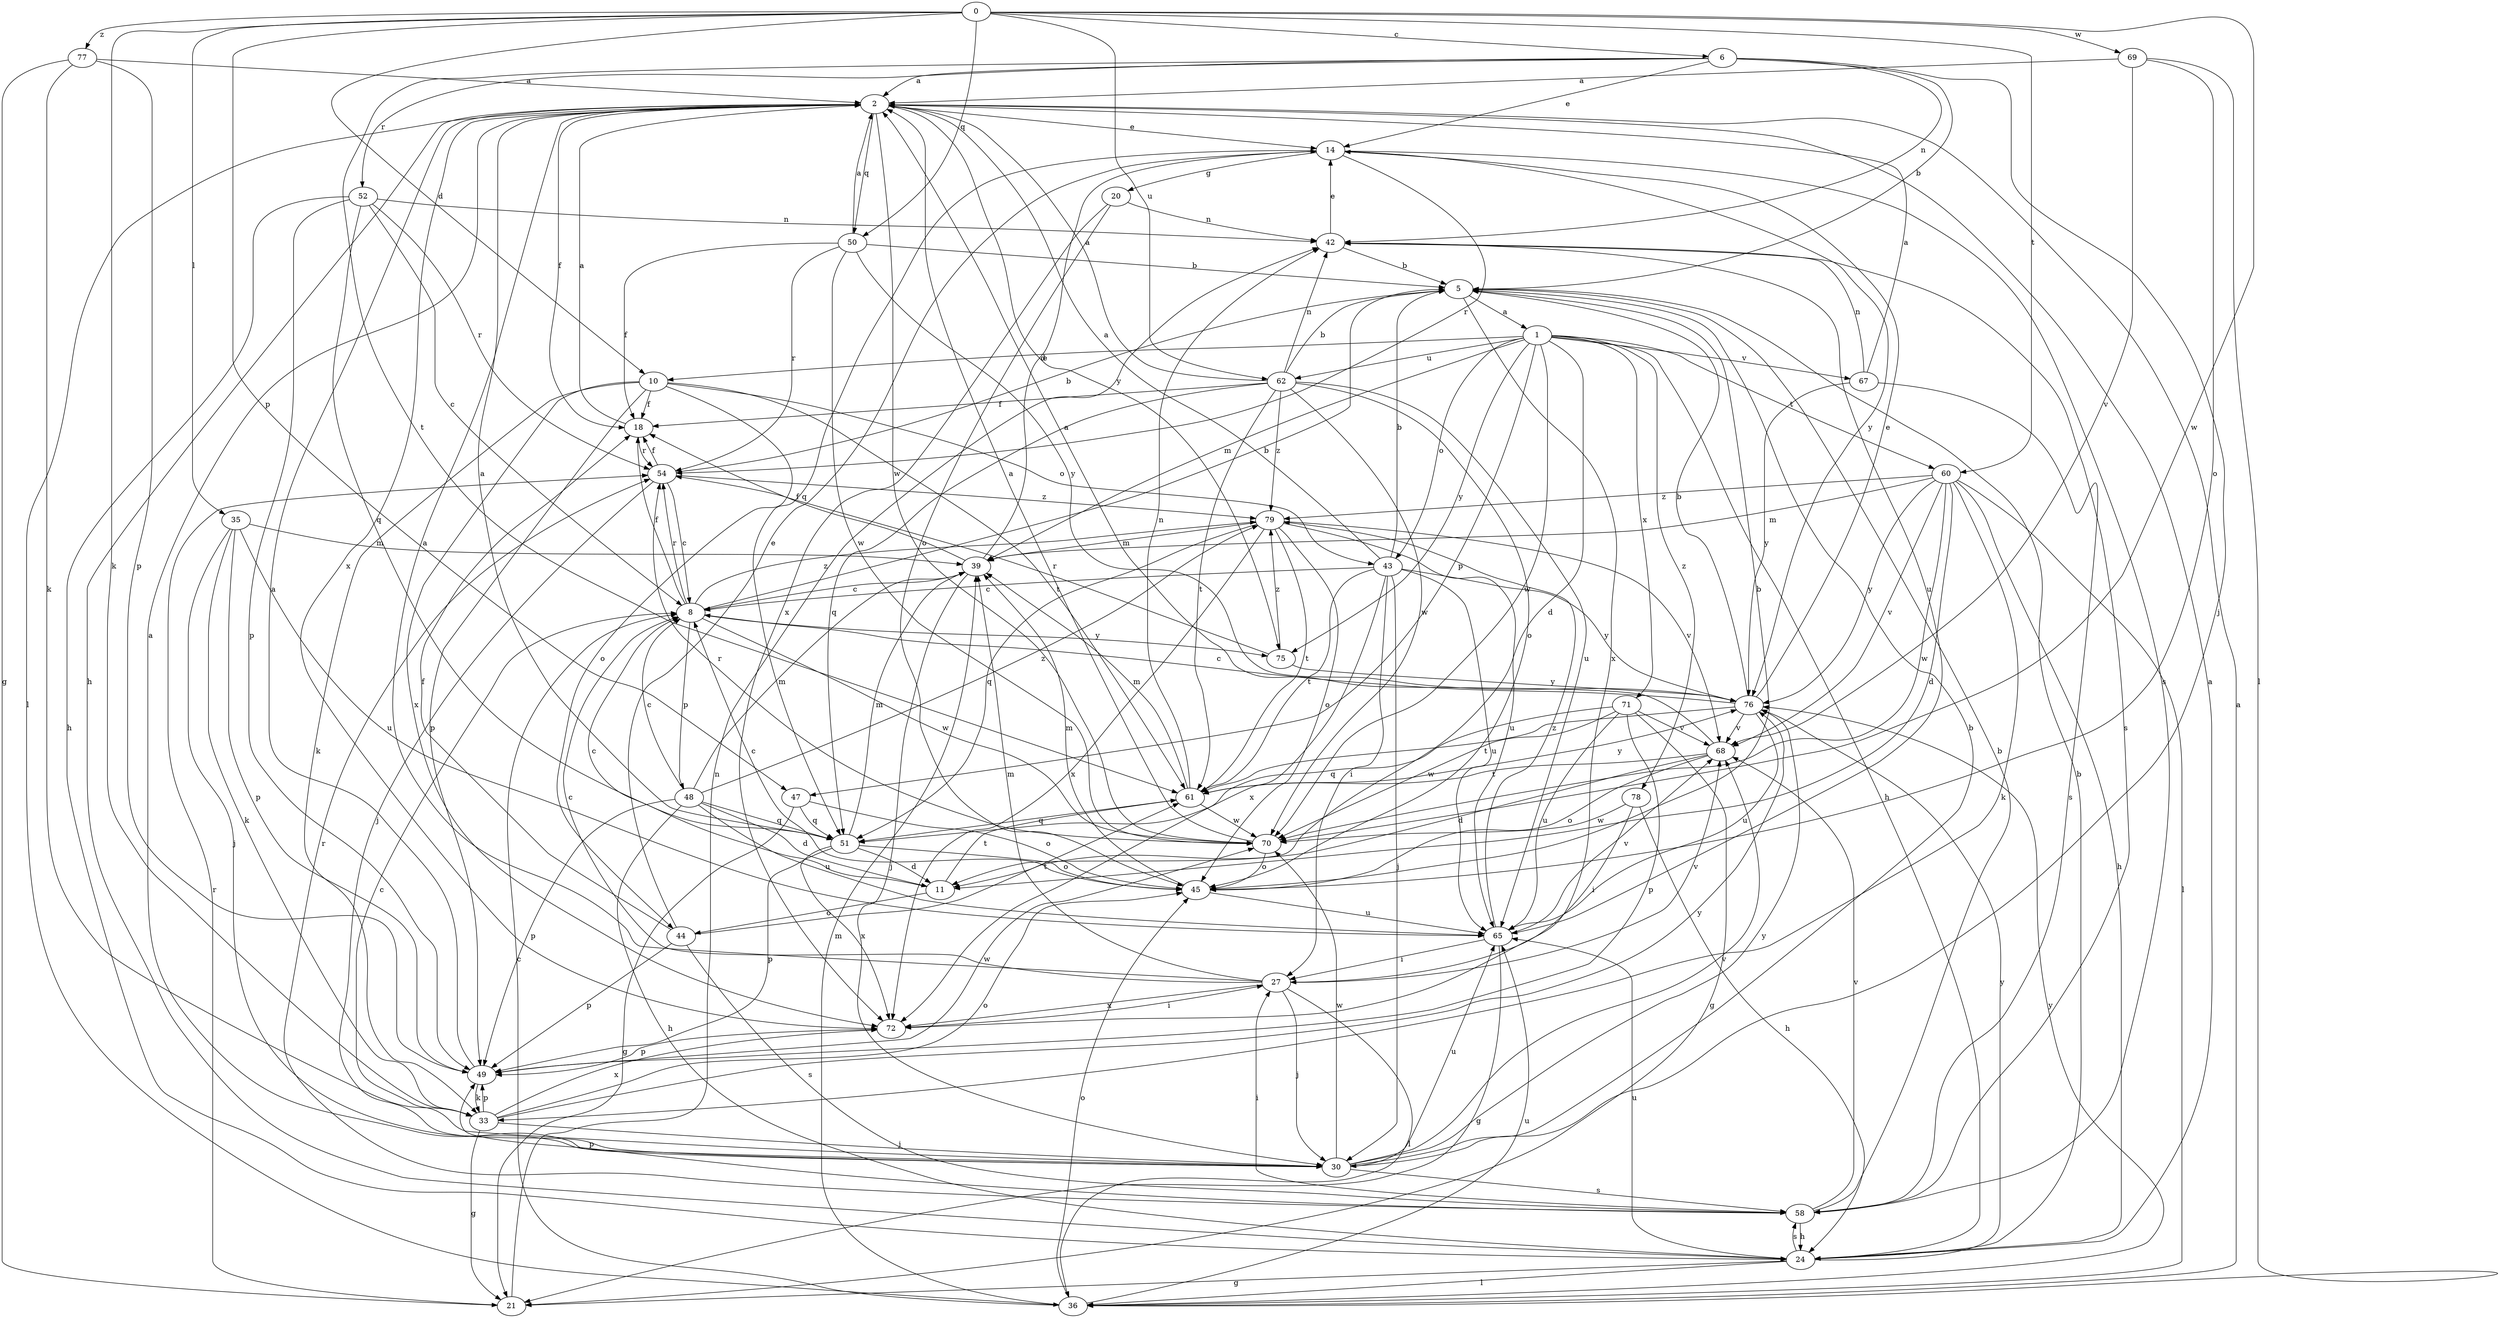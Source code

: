 strict digraph  {
0;
1;
2;
5;
6;
8;
10;
11;
14;
18;
20;
21;
24;
27;
30;
33;
35;
36;
39;
42;
43;
44;
45;
47;
48;
49;
50;
51;
52;
54;
58;
60;
61;
62;
65;
67;
68;
69;
70;
71;
72;
75;
76;
77;
78;
79;
0 -> 6  [label=c];
0 -> 10  [label=d];
0 -> 33  [label=k];
0 -> 35  [label=l];
0 -> 47  [label=p];
0 -> 50  [label=q];
0 -> 60  [label=t];
0 -> 62  [label=u];
0 -> 69  [label=w];
0 -> 70  [label=w];
0 -> 77  [label=z];
1 -> 10  [label=d];
1 -> 11  [label=d];
1 -> 24  [label=h];
1 -> 39  [label=m];
1 -> 43  [label=o];
1 -> 47  [label=p];
1 -> 60  [label=t];
1 -> 62  [label=u];
1 -> 67  [label=v];
1 -> 70  [label=w];
1 -> 71  [label=x];
1 -> 75  [label=y];
1 -> 78  [label=z];
2 -> 14  [label=e];
2 -> 18  [label=f];
2 -> 24  [label=h];
2 -> 36  [label=l];
2 -> 50  [label=q];
2 -> 70  [label=w];
2 -> 72  [label=x];
2 -> 75  [label=y];
5 -> 1  [label=a];
5 -> 72  [label=x];
6 -> 2  [label=a];
6 -> 5  [label=b];
6 -> 14  [label=e];
6 -> 30  [label=j];
6 -> 42  [label=n];
6 -> 52  [label=r];
6 -> 61  [label=t];
8 -> 5  [label=b];
8 -> 18  [label=f];
8 -> 48  [label=p];
8 -> 54  [label=r];
8 -> 70  [label=w];
8 -> 75  [label=y];
8 -> 79  [label=z];
10 -> 18  [label=f];
10 -> 33  [label=k];
10 -> 43  [label=o];
10 -> 44  [label=o];
10 -> 49  [label=p];
10 -> 61  [label=t];
10 -> 72  [label=x];
11 -> 8  [label=c];
11 -> 44  [label=o];
11 -> 61  [label=t];
14 -> 20  [label=g];
14 -> 51  [label=q];
14 -> 54  [label=r];
14 -> 58  [label=s];
14 -> 76  [label=y];
18 -> 2  [label=a];
18 -> 54  [label=r];
20 -> 42  [label=n];
20 -> 45  [label=o];
20 -> 72  [label=x];
21 -> 42  [label=n];
21 -> 54  [label=r];
24 -> 2  [label=a];
24 -> 5  [label=b];
24 -> 21  [label=g];
24 -> 36  [label=l];
24 -> 58  [label=s];
24 -> 65  [label=u];
24 -> 76  [label=y];
27 -> 2  [label=a];
27 -> 8  [label=c];
27 -> 30  [label=j];
27 -> 36  [label=l];
27 -> 39  [label=m];
27 -> 68  [label=v];
27 -> 72  [label=x];
30 -> 2  [label=a];
30 -> 5  [label=b];
30 -> 8  [label=c];
30 -> 58  [label=s];
30 -> 65  [label=u];
30 -> 68  [label=v];
30 -> 70  [label=w];
30 -> 76  [label=y];
33 -> 21  [label=g];
33 -> 30  [label=j];
33 -> 45  [label=o];
33 -> 49  [label=p];
33 -> 72  [label=x];
33 -> 76  [label=y];
35 -> 30  [label=j];
35 -> 33  [label=k];
35 -> 39  [label=m];
35 -> 49  [label=p];
35 -> 65  [label=u];
36 -> 2  [label=a];
36 -> 8  [label=c];
36 -> 39  [label=m];
36 -> 45  [label=o];
36 -> 65  [label=u];
36 -> 76  [label=y];
39 -> 8  [label=c];
39 -> 14  [label=e];
39 -> 18  [label=f];
39 -> 30  [label=j];
42 -> 5  [label=b];
42 -> 14  [label=e];
42 -> 58  [label=s];
42 -> 65  [label=u];
43 -> 2  [label=a];
43 -> 5  [label=b];
43 -> 8  [label=c];
43 -> 27  [label=i];
43 -> 30  [label=j];
43 -> 61  [label=t];
43 -> 65  [label=u];
43 -> 72  [label=x];
43 -> 76  [label=y];
44 -> 14  [label=e];
44 -> 18  [label=f];
44 -> 49  [label=p];
44 -> 58  [label=s];
44 -> 61  [label=t];
45 -> 5  [label=b];
45 -> 8  [label=c];
45 -> 39  [label=m];
45 -> 65  [label=u];
47 -> 21  [label=g];
47 -> 45  [label=o];
47 -> 51  [label=q];
48 -> 8  [label=c];
48 -> 11  [label=d];
48 -> 24  [label=h];
48 -> 39  [label=m];
48 -> 49  [label=p];
48 -> 51  [label=q];
48 -> 65  [label=u];
48 -> 79  [label=z];
49 -> 2  [label=a];
49 -> 33  [label=k];
49 -> 70  [label=w];
50 -> 2  [label=a];
50 -> 5  [label=b];
50 -> 18  [label=f];
50 -> 54  [label=r];
50 -> 70  [label=w];
50 -> 76  [label=y];
51 -> 2  [label=a];
51 -> 11  [label=d];
51 -> 39  [label=m];
51 -> 45  [label=o];
51 -> 49  [label=p];
51 -> 72  [label=x];
52 -> 8  [label=c];
52 -> 24  [label=h];
52 -> 42  [label=n];
52 -> 49  [label=p];
52 -> 51  [label=q];
52 -> 54  [label=r];
54 -> 5  [label=b];
54 -> 8  [label=c];
54 -> 18  [label=f];
54 -> 30  [label=j];
54 -> 79  [label=z];
58 -> 5  [label=b];
58 -> 24  [label=h];
58 -> 27  [label=i];
58 -> 49  [label=p];
58 -> 54  [label=r];
58 -> 68  [label=v];
60 -> 11  [label=d];
60 -> 24  [label=h];
60 -> 33  [label=k];
60 -> 36  [label=l];
60 -> 39  [label=m];
60 -> 68  [label=v];
60 -> 70  [label=w];
60 -> 76  [label=y];
60 -> 79  [label=z];
61 -> 39  [label=m];
61 -> 42  [label=n];
61 -> 51  [label=q];
61 -> 70  [label=w];
61 -> 76  [label=y];
62 -> 2  [label=a];
62 -> 5  [label=b];
62 -> 18  [label=f];
62 -> 42  [label=n];
62 -> 45  [label=o];
62 -> 51  [label=q];
62 -> 61  [label=t];
62 -> 65  [label=u];
62 -> 70  [label=w];
62 -> 79  [label=z];
65 -> 21  [label=g];
65 -> 27  [label=i];
65 -> 68  [label=v];
65 -> 79  [label=z];
67 -> 2  [label=a];
67 -> 42  [label=n];
67 -> 58  [label=s];
67 -> 76  [label=y];
68 -> 2  [label=a];
68 -> 11  [label=d];
68 -> 45  [label=o];
68 -> 61  [label=t];
69 -> 2  [label=a];
69 -> 36  [label=l];
69 -> 45  [label=o];
69 -> 68  [label=v];
70 -> 2  [label=a];
70 -> 45  [label=o];
70 -> 54  [label=r];
71 -> 21  [label=g];
71 -> 49  [label=p];
71 -> 51  [label=q];
71 -> 65  [label=u];
71 -> 68  [label=v];
71 -> 70  [label=w];
72 -> 27  [label=i];
72 -> 49  [label=p];
75 -> 54  [label=r];
75 -> 76  [label=y];
75 -> 79  [label=z];
76 -> 5  [label=b];
76 -> 8  [label=c];
76 -> 14  [label=e];
76 -> 61  [label=t];
76 -> 65  [label=u];
76 -> 68  [label=v];
77 -> 2  [label=a];
77 -> 21  [label=g];
77 -> 33  [label=k];
77 -> 49  [label=p];
78 -> 24  [label=h];
78 -> 27  [label=i];
78 -> 70  [label=w];
79 -> 39  [label=m];
79 -> 45  [label=o];
79 -> 51  [label=q];
79 -> 61  [label=t];
79 -> 65  [label=u];
79 -> 68  [label=v];
79 -> 72  [label=x];
}
